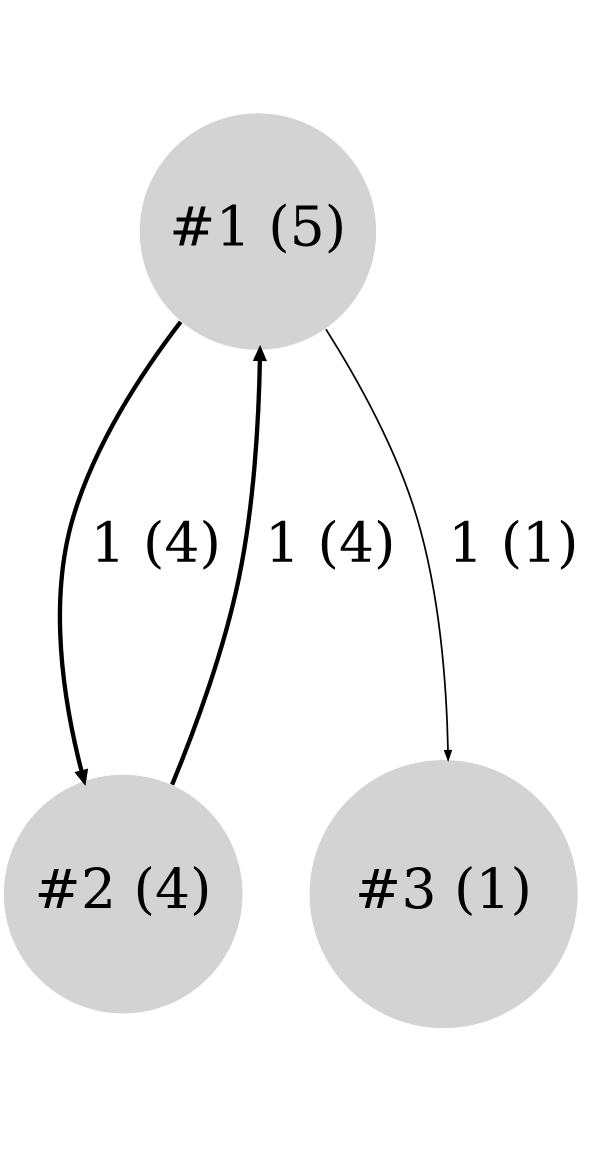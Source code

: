 digraph G {
bgcolor="#ffffff00"
ratio=2.0
graph [size="4.0,8.0", center=true];node [color=white, style=filled, fontsize=64];edge [fontsize=64];1 [label=" #1 (5) ", shape=circle, width=3.584963, fillcolor=lightgray];
2 [label=" #2 (4) ", shape=circle, width=3.321928, fillcolor=lightgray];
3 [label=" #3 (1) ", shape=circle, width=2.000000, fillcolor=lightgray];
1 -> 2 [label=" 1 (4) ", color=black, style=solid, penwidth=5.000000];
1 -> 3 [label=" 1 (1) ", color=black, style=solid, penwidth=2.000000];
2 -> 1 [label=" 1 (4) ", color=black, style=solid, penwidth=5.000000];
}
